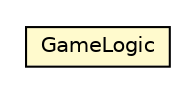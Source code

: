 #!/usr/local/bin/dot
#
# Class diagram 
# Generated by UMLGraph version 5.1 (http://www.umlgraph.org/)
#

digraph G {
	edge [fontname="Helvetica",fontsize=10,labelfontname="Helvetica",labelfontsize=10];
	node [fontname="Helvetica",fontsize=10,shape=plaintext];
	nodesep=0.25;
	ranksep=0.5;
	// com.nikolay.tictactoe.service.GameLogic
	c614 [label=<<table title="com.nikolay.tictactoe.service.GameLogic" border="0" cellborder="1" cellspacing="0" cellpadding="2" port="p" bgcolor="lemonChiffon" href="./GameLogic.html">
		<tr><td><table border="0" cellspacing="0" cellpadding="1">
<tr><td align="center" balign="center"> GameLogic </td></tr>
		</table></td></tr>
		</table>>, fontname="Helvetica", fontcolor="black", fontsize=10.0];
}

